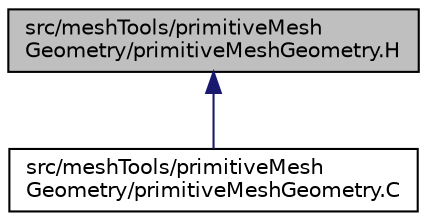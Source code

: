 digraph "src/meshTools/primitiveMeshGeometry/primitiveMeshGeometry.H"
{
  bgcolor="transparent";
  edge [fontname="Helvetica",fontsize="10",labelfontname="Helvetica",labelfontsize="10"];
  node [fontname="Helvetica",fontsize="10",shape=record];
  Node1 [label="src/meshTools/primitiveMesh\lGeometry/primitiveMeshGeometry.H",height=0.2,width=0.4,color="black", fillcolor="grey75", style="filled", fontcolor="black"];
  Node1 -> Node2 [dir="back",color="midnightblue",fontsize="10",style="solid",fontname="Helvetica"];
  Node2 [label="src/meshTools/primitiveMesh\lGeometry/primitiveMeshGeometry.C",height=0.2,width=0.4,color="black",URL="$a07338.html"];
}
